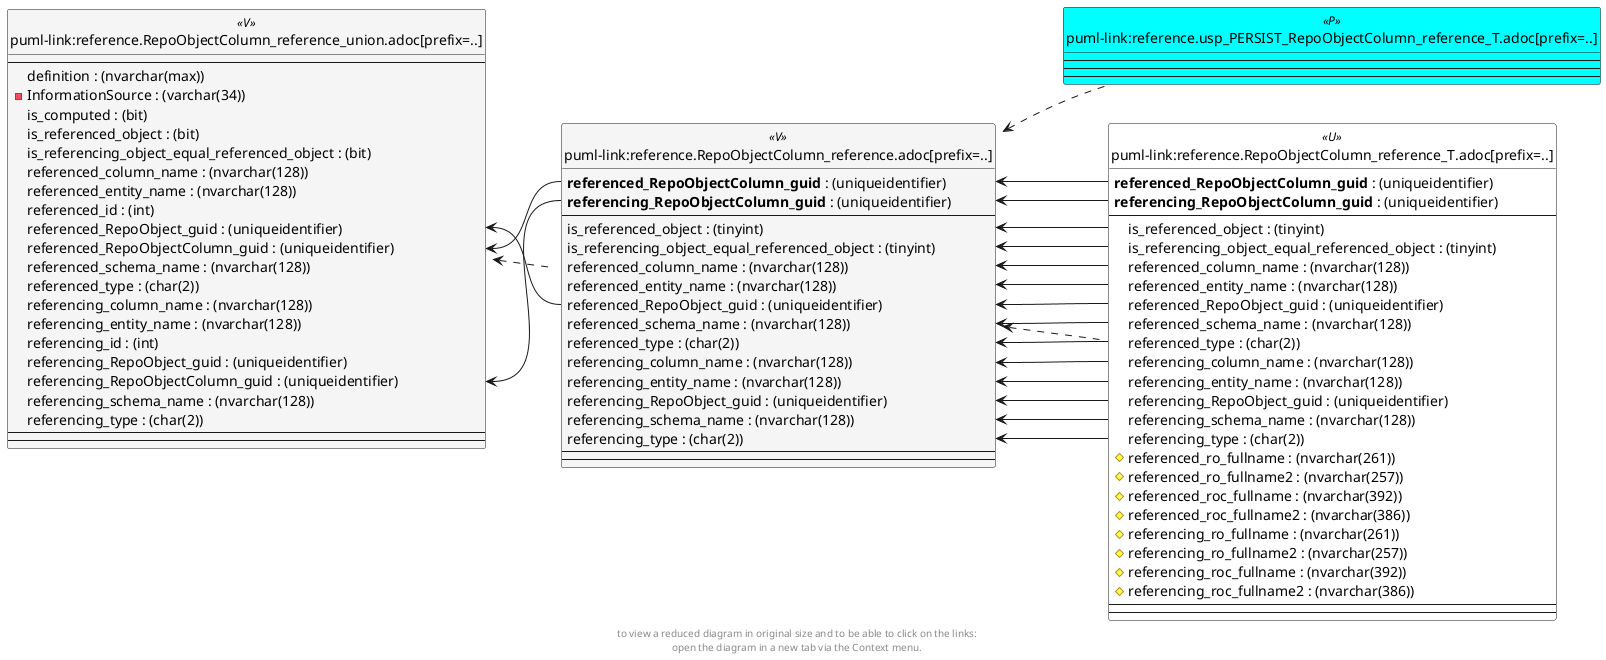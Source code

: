 @startuml
left to right direction
'top to bottom direction
hide circle
'avoide "." issues:
set namespaceSeparator none


skinparam class {
  BackgroundColor White
  BackgroundColor<<FN>> Yellow
  BackgroundColor<<FS>> Yellow
  BackgroundColor<<FT>> LightGray
  BackgroundColor<<IF>> Yellow
  BackgroundColor<<IS>> Yellow
  BackgroundColor<<P>> Aqua
  BackgroundColor<<PC>> Aqua
  BackgroundColor<<SN>> Yellow
  BackgroundColor<<SO>> SlateBlue
  BackgroundColor<<TF>> LightGray
  BackgroundColor<<TR>> Tomato
  BackgroundColor<<U>> White
  BackgroundColor<<V>> WhiteSmoke
  BackgroundColor<<X>> Aqua
}


entity "puml-link:reference.RepoObjectColumn_reference.adoc[prefix=..]" as reference.RepoObjectColumn_reference << V >> {
  **referenced_RepoObjectColumn_guid** : (uniqueidentifier)
  **referencing_RepoObjectColumn_guid** : (uniqueidentifier)
  --
  is_referenced_object : (tinyint)
  is_referencing_object_equal_referenced_object : (tinyint)
  referenced_column_name : (nvarchar(128))
  referenced_entity_name : (nvarchar(128))
  referenced_RepoObject_guid : (uniqueidentifier)
  referenced_schema_name : (nvarchar(128))
  referenced_type : (char(2))
  referencing_column_name : (nvarchar(128))
  referencing_entity_name : (nvarchar(128))
  referencing_RepoObject_guid : (uniqueidentifier)
  referencing_schema_name : (nvarchar(128))
  referencing_type : (char(2))
  --
  --
}

entity "puml-link:reference.RepoObjectColumn_reference_T.adoc[prefix=..]" as reference.RepoObjectColumn_reference_T << U >> {
  **referenced_RepoObjectColumn_guid** : (uniqueidentifier)
  **referencing_RepoObjectColumn_guid** : (uniqueidentifier)
  --
  is_referenced_object : (tinyint)
  is_referencing_object_equal_referenced_object : (tinyint)
  referenced_column_name : (nvarchar(128))
  referenced_entity_name : (nvarchar(128))
  referenced_RepoObject_guid : (uniqueidentifier)
  referenced_schema_name : (nvarchar(128))
  referenced_type : (char(2))
  referencing_column_name : (nvarchar(128))
  referencing_entity_name : (nvarchar(128))
  referencing_RepoObject_guid : (uniqueidentifier)
  referencing_schema_name : (nvarchar(128))
  referencing_type : (char(2))
  # referenced_ro_fullname : (nvarchar(261))
  # referenced_ro_fullname2 : (nvarchar(257))
  # referenced_roc_fullname : (nvarchar(392))
  # referenced_roc_fullname2 : (nvarchar(386))
  # referencing_ro_fullname : (nvarchar(261))
  # referencing_ro_fullname2 : (nvarchar(257))
  # referencing_roc_fullname : (nvarchar(392))
  # referencing_roc_fullname2 : (nvarchar(386))
  --
  --
}

entity "puml-link:reference.RepoObjectColumn_reference_union.adoc[prefix=..]" as reference.RepoObjectColumn_reference_union << V >> {
  --
  definition : (nvarchar(max))
  - InformationSource : (varchar(34))
  is_computed : (bit)
  is_referenced_object : (bit)
  is_referencing_object_equal_referenced_object : (bit)
  referenced_column_name : (nvarchar(128))
  referenced_entity_name : (nvarchar(128))
  referenced_id : (int)
  referenced_RepoObject_guid : (uniqueidentifier)
  referenced_RepoObjectColumn_guid : (uniqueidentifier)
  referenced_schema_name : (nvarchar(128))
  referenced_type : (char(2))
  referencing_column_name : (nvarchar(128))
  referencing_entity_name : (nvarchar(128))
  referencing_id : (int)
  referencing_RepoObject_guid : (uniqueidentifier)
  referencing_RepoObjectColumn_guid : (uniqueidentifier)
  referencing_schema_name : (nvarchar(128))
  referencing_type : (char(2))
  --
  --
}

entity "puml-link:reference.usp_PERSIST_RepoObjectColumn_reference_T.adoc[prefix=..]" as reference.usp_PERSIST_RepoObjectColumn_reference_T << P >> {
  --
  --
  --
}

reference.RepoObjectColumn_reference <.. reference.RepoObjectColumn_reference_T
reference.RepoObjectColumn_reference <.. reference.usp_PERSIST_RepoObjectColumn_reference_T
reference.RepoObjectColumn_reference_union <.. reference.RepoObjectColumn_reference
reference.RepoObjectColumn_reference::is_referenced_object <-- reference.RepoObjectColumn_reference_T::is_referenced_object
reference.RepoObjectColumn_reference::is_referencing_object_equal_referenced_object <-- reference.RepoObjectColumn_reference_T::is_referencing_object_equal_referenced_object
reference.RepoObjectColumn_reference::referenced_column_name <-- reference.RepoObjectColumn_reference_T::referenced_column_name
reference.RepoObjectColumn_reference::referenced_entity_name <-- reference.RepoObjectColumn_reference_T::referenced_entity_name
reference.RepoObjectColumn_reference::referenced_RepoObject_guid <-- reference.RepoObjectColumn_reference_T::referenced_RepoObject_guid
reference.RepoObjectColumn_reference::referenced_RepoObjectColumn_guid <-- reference.RepoObjectColumn_reference_T::referenced_RepoObjectColumn_guid
reference.RepoObjectColumn_reference::referenced_schema_name <-- reference.RepoObjectColumn_reference_T::referenced_schema_name
reference.RepoObjectColumn_reference::referenced_type <-- reference.RepoObjectColumn_reference_T::referenced_type
reference.RepoObjectColumn_reference::referencing_column_name <-- reference.RepoObjectColumn_reference_T::referencing_column_name
reference.RepoObjectColumn_reference::referencing_entity_name <-- reference.RepoObjectColumn_reference_T::referencing_entity_name
reference.RepoObjectColumn_reference::referencing_RepoObject_guid <-- reference.RepoObjectColumn_reference_T::referencing_RepoObject_guid
reference.RepoObjectColumn_reference::referencing_RepoObjectColumn_guid <-- reference.RepoObjectColumn_reference_T::referencing_RepoObjectColumn_guid
reference.RepoObjectColumn_reference::referencing_schema_name <-- reference.RepoObjectColumn_reference_T::referencing_schema_name
reference.RepoObjectColumn_reference::referencing_type <-- reference.RepoObjectColumn_reference_T::referencing_type
reference.RepoObjectColumn_reference_union::referenced_RepoObject_guid <-- reference.RepoObjectColumn_reference::referenced_RepoObject_guid
reference.RepoObjectColumn_reference_union::referenced_RepoObjectColumn_guid <-- reference.RepoObjectColumn_reference::referenced_RepoObjectColumn_guid
reference.RepoObjectColumn_reference_union::referencing_RepoObjectColumn_guid <-- reference.RepoObjectColumn_reference::referencing_RepoObjectColumn_guid
footer
to view a reduced diagram in original size and to be able to click on the links:
open the diagram in a new tab via the Context menu.
end footer

@enduml

